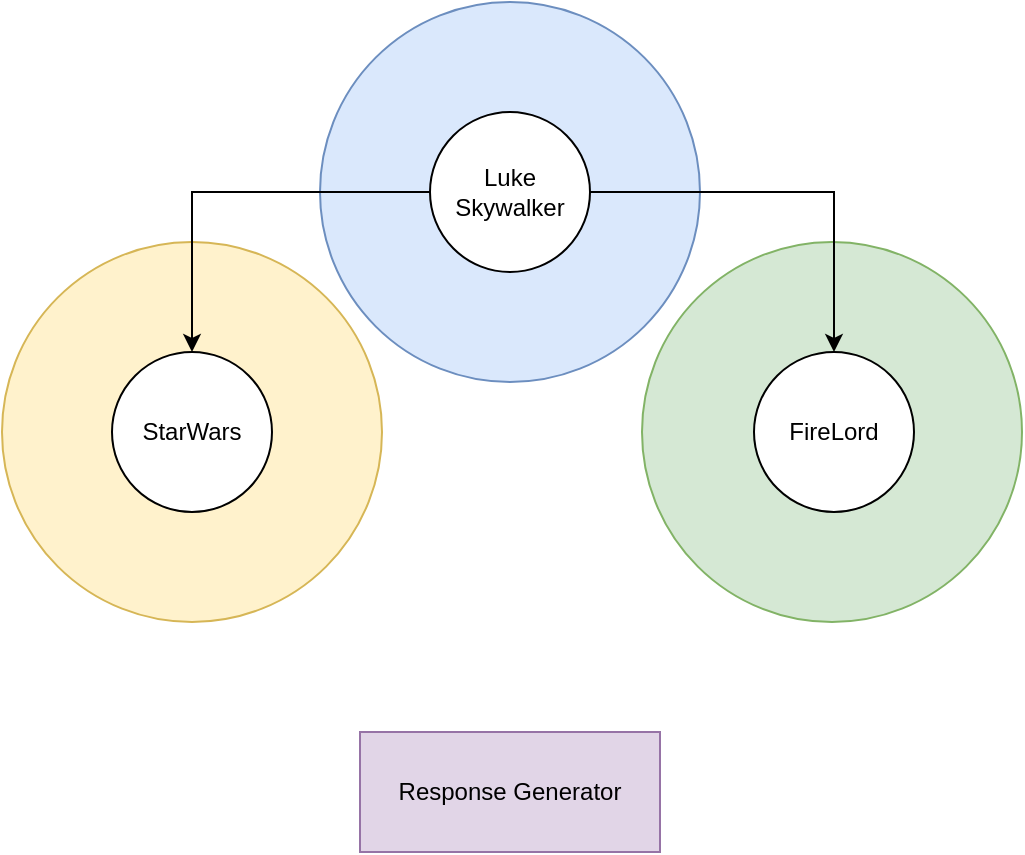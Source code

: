 <mxfile version="18.0.6" type="github">
  <diagram id="M8sAi99D3wYmP6poNxop" name="Page-1">
    <mxGraphModel dx="1038" dy="547" grid="1" gridSize="10" guides="1" tooltips="1" connect="1" arrows="1" fold="1" page="1" pageScale="1" pageWidth="827" pageHeight="1169" math="0" shadow="0">
      <root>
        <mxCell id="0" />
        <mxCell id="1" parent="0" />
        <mxCell id="dvrULnuWH1hM13txu6G7-8" value="StarWars" style="ellipse;whiteSpace=wrap;html=1;aspect=fixed;fillColor=#dae8fc;strokeColor=#6c8ebf;" vertex="1" parent="1">
          <mxGeometry x="319" y="5" width="190" height="190" as="geometry" />
        </mxCell>
        <mxCell id="dvrULnuWH1hM13txu6G7-7" value="StarWars" style="ellipse;whiteSpace=wrap;html=1;aspect=fixed;fillColor=#d5e8d4;strokeColor=#82b366;" vertex="1" parent="1">
          <mxGeometry x="480" y="125" width="190" height="190" as="geometry" />
        </mxCell>
        <mxCell id="dvrULnuWH1hM13txu6G7-6" value="StarWars" style="ellipse;whiteSpace=wrap;html=1;aspect=fixed;fillColor=#fff2cc;strokeColor=#d6b656;" vertex="1" parent="1">
          <mxGeometry x="160" y="125" width="190" height="190" as="geometry" />
        </mxCell>
        <mxCell id="dvrULnuWH1hM13txu6G7-1" value="StarWars" style="ellipse;whiteSpace=wrap;html=1;aspect=fixed;" vertex="1" parent="1">
          <mxGeometry x="215" y="180" width="80" height="80" as="geometry" />
        </mxCell>
        <mxCell id="dvrULnuWH1hM13txu6G7-4" style="edgeStyle=orthogonalEdgeStyle;rounded=0;orthogonalLoop=1;jettySize=auto;html=1;" edge="1" parent="1" source="dvrULnuWH1hM13txu6G7-2" target="dvrULnuWH1hM13txu6G7-3">
          <mxGeometry relative="1" as="geometry" />
        </mxCell>
        <mxCell id="dvrULnuWH1hM13txu6G7-5" style="edgeStyle=orthogonalEdgeStyle;rounded=0;orthogonalLoop=1;jettySize=auto;html=1;entryX=0.5;entryY=0;entryDx=0;entryDy=0;" edge="1" parent="1" source="dvrULnuWH1hM13txu6G7-2" target="dvrULnuWH1hM13txu6G7-1">
          <mxGeometry relative="1" as="geometry" />
        </mxCell>
        <mxCell id="dvrULnuWH1hM13txu6G7-2" value="Luke Skywalker" style="ellipse;whiteSpace=wrap;html=1;aspect=fixed;" vertex="1" parent="1">
          <mxGeometry x="374" y="60" width="80" height="80" as="geometry" />
        </mxCell>
        <mxCell id="dvrULnuWH1hM13txu6G7-3" value="FireLord" style="ellipse;whiteSpace=wrap;html=1;aspect=fixed;" vertex="1" parent="1">
          <mxGeometry x="536" y="180" width="80" height="80" as="geometry" />
        </mxCell>
        <mxCell id="dvrULnuWH1hM13txu6G7-9" value="Response Generator" style="rounded=0;whiteSpace=wrap;html=1;fillColor=#e1d5e7;strokeColor=#9673a6;" vertex="1" parent="1">
          <mxGeometry x="339" y="370" width="150" height="60" as="geometry" />
        </mxCell>
      </root>
    </mxGraphModel>
  </diagram>
</mxfile>

